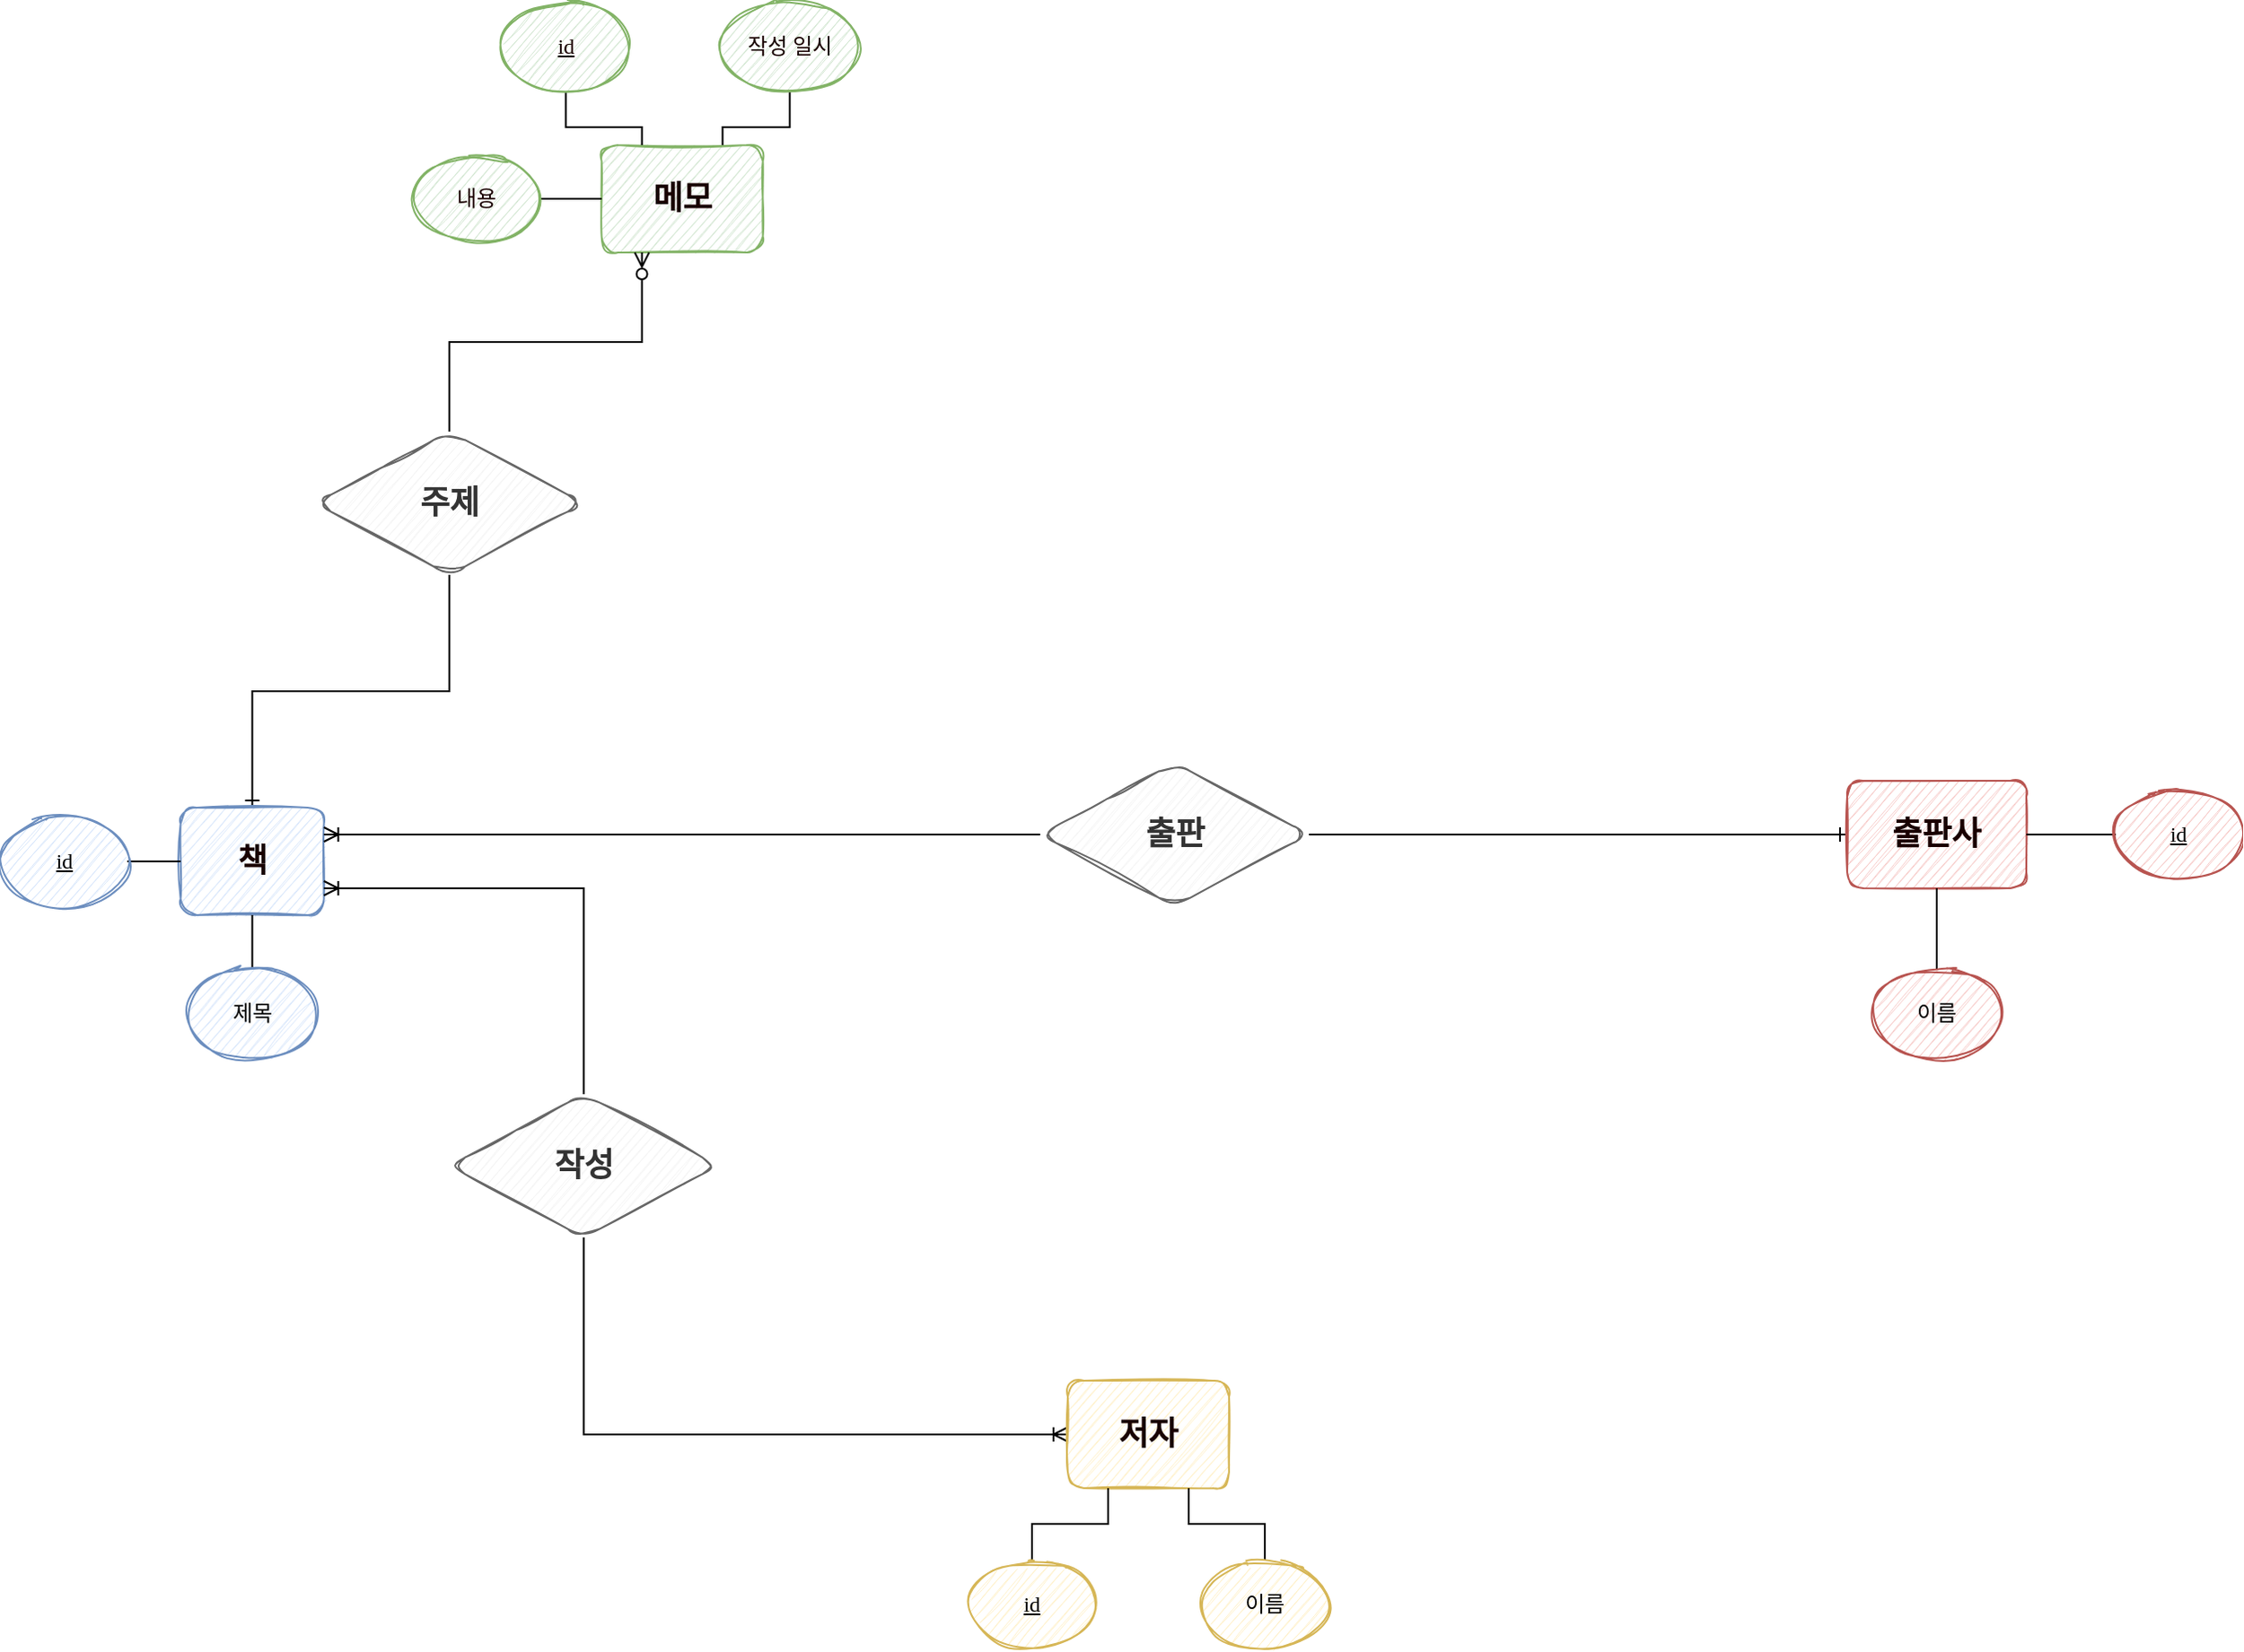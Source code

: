 <mxfile version="16.1.2" type="device" pages="2"><diagram id="Rbe-WlhnH_UiafIgN6p0" name="erd"><mxGraphModel dx="2595" dy="1463" grid="1" gridSize="10" guides="1" tooltips="1" connect="1" arrows="1" fold="1" page="1" pageScale="1" pageWidth="1600" pageHeight="1200" math="0" shadow="0"><root><mxCell id="0"/><mxCell id="1" parent="0"/><mxCell id="5MYFSi-ckv9rWT5B5L8X-1" value="&lt;h2&gt;&lt;font color=&quot;#190000&quot;&gt;메모&lt;/font&gt;&lt;/h2&gt;" style="rounded=1;whiteSpace=wrap;html=1;sketch=1;fillColor=#d5e8d4;strokeColor=#82b366;fontFamily=Gowun Dodum;" parent="1" vertex="1"><mxGeometry x="494.8" y="220" width="90" height="60" as="geometry"/></mxCell><mxCell id="5MYFSi-ckv9rWT5B5L8X-9" style="edgeStyle=orthogonalEdgeStyle;rounded=0;orthogonalLoop=1;jettySize=auto;html=1;entryX=0.75;entryY=0;entryDx=0;entryDy=0;labelBorderColor=none;fontFamily=Gowun Dodum;fontColor=#190000;endArrow=none;endFill=0;endSize=5;strokeColor=default;strokeWidth=1;" parent="1" source="5MYFSi-ckv9rWT5B5L8X-4" target="5MYFSi-ckv9rWT5B5L8X-1" edge="1"><mxGeometry relative="1" as="geometry"/></mxCell><mxCell id="5MYFSi-ckv9rWT5B5L8X-4" value="&lt;p&gt;작성 일시&lt;/p&gt;" style="ellipse;whiteSpace=wrap;html=1;sketch=1;fontFamily=Gowun Dodum;fillColor=#d5e8d4;strokeColor=#82b366;fontColor=#190000;fontStyle=0" parent="1" vertex="1"><mxGeometry x="559.8" y="140" width="80" height="50" as="geometry"/></mxCell><mxCell id="cUUDTgcYfoRjI9uJvXk3-10" style="edgeStyle=orthogonalEdgeStyle;rounded=0;orthogonalLoop=1;jettySize=auto;html=1;fontFamily=Gowun Dodum;startArrow=ERone;startFill=0;endArrow=none;endFill=0;" parent="1" source="5MYFSi-ckv9rWT5B5L8X-11" target="cUUDTgcYfoRjI9uJvXk3-9" edge="1"><mxGeometry relative="1" as="geometry"/></mxCell><mxCell id="5MYFSi-ckv9rWT5B5L8X-11" value="&lt;h2&gt;&lt;font color=&quot;#190000&quot;&gt;책&lt;/font&gt;&lt;/h2&gt;" style="rounded=1;whiteSpace=wrap;html=1;sketch=1;fillColor=#dae8fc;strokeColor=#6c8ebf;fontFamily=Gowun Dodum;" parent="1" vertex="1"><mxGeometry x="259.8" y="590" width="80" height="60" as="geometry"/></mxCell><mxCell id="5MYFSi-ckv9rWT5B5L8X-15" style="edgeStyle=orthogonalEdgeStyle;rounded=0;orthogonalLoop=1;jettySize=auto;html=1;entryX=0.5;entryY=1;entryDx=0;entryDy=0;labelBorderColor=none;fontFamily=Gowun Dodum;fontColor=#190000;endArrow=none;endFill=0;endSize=5;strokeColor=default;strokeWidth=1;" parent="1" source="5MYFSi-ckv9rWT5B5L8X-12" target="5MYFSi-ckv9rWT5B5L8X-11" edge="1"><mxGeometry relative="1" as="geometry"/></mxCell><mxCell id="5MYFSi-ckv9rWT5B5L8X-12" value="&lt;p&gt;제목&lt;/p&gt;" style="ellipse;whiteSpace=wrap;html=1;sketch=1;fontFamily=Gowun Dodum;fillColor=#dae8fc;strokeColor=#6c8ebf;" parent="1" vertex="1"><mxGeometry x="264.8" y="680" width="70" height="50" as="geometry"/></mxCell><mxCell id="cUUDTgcYfoRjI9uJvXk3-2" style="rounded=0;orthogonalLoop=1;jettySize=auto;html=1;fontFamily=Gowun Dodum;endArrow=none;endFill=0;startArrow=ERoneToMany;startFill=0;entryX=0.5;entryY=1;entryDx=0;entryDy=0;edgeStyle=orthogonalEdgeStyle;" parent="1" source="5MYFSi-ckv9rWT5B5L8X-17" target="cUUDTgcYfoRjI9uJvXk3-1" edge="1"><mxGeometry relative="1" as="geometry"><mxPoint x="560" y="830" as="targetPoint"/></mxGeometry></mxCell><mxCell id="5MYFSi-ckv9rWT5B5L8X-17" value="&lt;h2&gt;&lt;font color=&quot;#190000&quot;&gt;저자&lt;/font&gt;&lt;/h2&gt;" style="rounded=1;whiteSpace=wrap;html=1;sketch=1;fontFamily=Gowun Dodum;fillColor=#fff2cc;strokeColor=#d6b656;" parent="1" vertex="1"><mxGeometry x="755.0" y="910" width="90" height="60" as="geometry"/></mxCell><mxCell id="5MYFSi-ckv9rWT5B5L8X-34" style="edgeStyle=orthogonalEdgeStyle;rounded=0;orthogonalLoop=1;jettySize=auto;html=1;entryX=0.75;entryY=1;entryDx=0;entryDy=0;labelBorderColor=none;fontFamily=Gowun Dodum;fontColor=#190000;endArrow=none;endFill=0;endSize=5;strokeColor=default;strokeWidth=1;" parent="1" source="5MYFSi-ckv9rWT5B5L8X-19" target="5MYFSi-ckv9rWT5B5L8X-17" edge="1"><mxGeometry relative="1" as="geometry"/></mxCell><mxCell id="5MYFSi-ckv9rWT5B5L8X-19" value="&lt;p&gt;이름&lt;/p&gt;" style="ellipse;whiteSpace=wrap;html=1;sketch=1;fontFamily=Gowun Dodum;fillColor=#fff2cc;strokeColor=#d6b656;" parent="1" vertex="1"><mxGeometry x="830.0" y="1010" width="70" height="50" as="geometry"/></mxCell><mxCell id="5MYFSi-ckv9rWT5B5L8X-23" style="edgeStyle=orthogonalEdgeStyle;rounded=0;orthogonalLoop=1;jettySize=auto;html=1;entryX=0.25;entryY=0;entryDx=0;entryDy=0;labelBorderColor=none;fontFamily=Gowun Dodum;fontColor=#190000;endArrow=none;endFill=0;endSize=5;strokeColor=default;strokeWidth=1;" parent="1" source="5MYFSi-ckv9rWT5B5L8X-22" target="5MYFSi-ckv9rWT5B5L8X-1" edge="1"><mxGeometry relative="1" as="geometry"/></mxCell><mxCell id="5MYFSi-ckv9rWT5B5L8X-22" value="&lt;p&gt;id&lt;/p&gt;" style="ellipse;whiteSpace=wrap;html=1;sketch=1;fontFamily=Gowun Dodum;fillColor=#d5e8d4;strokeColor=#82b366;fontColor=#190000;fontStyle=4" parent="1" vertex="1"><mxGeometry x="439.8" y="140" width="70" height="50" as="geometry"/></mxCell><mxCell id="5MYFSi-ckv9rWT5B5L8X-25" style="edgeStyle=orthogonalEdgeStyle;rounded=0;orthogonalLoop=1;jettySize=auto;html=1;entryX=0;entryY=0.5;entryDx=0;entryDy=0;labelBorderColor=none;fontFamily=Gowun Dodum;fontColor=#190000;endArrow=none;endFill=0;endSize=5;strokeColor=default;strokeWidth=1;" parent="1" source="5MYFSi-ckv9rWT5B5L8X-24" target="5MYFSi-ckv9rWT5B5L8X-11" edge="1"><mxGeometry relative="1" as="geometry"/></mxCell><mxCell id="5MYFSi-ckv9rWT5B5L8X-24" value="&lt;p&gt;id&lt;/p&gt;" style="ellipse;whiteSpace=wrap;html=1;sketch=1;fontFamily=Gowun Dodum;fillColor=#dae8fc;strokeColor=#6c8ebf;fontStyle=4" parent="1" vertex="1"><mxGeometry x="160" y="595" width="70" height="50" as="geometry"/></mxCell><mxCell id="5MYFSi-ckv9rWT5B5L8X-33" style="edgeStyle=orthogonalEdgeStyle;rounded=0;orthogonalLoop=1;jettySize=auto;html=1;entryX=0.25;entryY=1;entryDx=0;entryDy=0;labelBorderColor=none;fontFamily=Gowun Dodum;fontColor=#190000;endArrow=none;endFill=0;endSize=5;strokeColor=default;strokeWidth=1;" parent="1" source="5MYFSi-ckv9rWT5B5L8X-29" target="5MYFSi-ckv9rWT5B5L8X-17" edge="1"><mxGeometry relative="1" as="geometry"/></mxCell><mxCell id="5MYFSi-ckv9rWT5B5L8X-29" value="&lt;p&gt;id&lt;/p&gt;" style="ellipse;whiteSpace=wrap;html=1;sketch=1;fontFamily=Gowun Dodum;fillColor=#fff2cc;strokeColor=#d6b656;fontStyle=4" parent="1" vertex="1"><mxGeometry x="700.0" y="1010" width="70" height="50" as="geometry"/></mxCell><mxCell id="cUUDTgcYfoRjI9uJvXk3-7" style="edgeStyle=orthogonalEdgeStyle;rounded=0;orthogonalLoop=1;jettySize=auto;html=1;entryX=1;entryY=0.5;entryDx=0;entryDy=0;fontFamily=Gowun Dodum;startArrow=ERone;startFill=0;endArrow=none;endFill=0;" parent="1" source="5MYFSi-ckv9rWT5B5L8X-36" target="cUUDTgcYfoRjI9uJvXk3-5" edge="1"><mxGeometry relative="1" as="geometry"/></mxCell><mxCell id="5MYFSi-ckv9rWT5B5L8X-36" value="&lt;h2&gt;&lt;font color=&quot;#190000&quot;&gt;출판사&lt;/font&gt;&lt;/h2&gt;" style="rounded=1;whiteSpace=wrap;html=1;sketch=1;fontFamily=Gowun Dodum;fillColor=#f8cecc;strokeColor=#b85450;fillStyle=auto;" parent="1" vertex="1"><mxGeometry x="1190" y="575" width="100" height="60" as="geometry"/></mxCell><mxCell id="cUUDTgcYfoRjI9uJvXk3-4" style="edgeStyle=orthogonalEdgeStyle;rounded=0;orthogonalLoop=1;jettySize=auto;html=1;entryX=1;entryY=0.5;entryDx=0;entryDy=0;fontFamily=Gowun Dodum;startArrow=none;startFill=0;endArrow=none;endFill=0;" parent="1" source="5MYFSi-ckv9rWT5B5L8X-37" target="5MYFSi-ckv9rWT5B5L8X-36" edge="1"><mxGeometry relative="1" as="geometry"/></mxCell><mxCell id="5MYFSi-ckv9rWT5B5L8X-37" value="&lt;p&gt;id&lt;/p&gt;" style="ellipse;whiteSpace=wrap;html=1;sketch=1;fontFamily=Gowun Dodum;fillColor=#f8cecc;strokeColor=#b85450;fontStyle=4" parent="1" vertex="1"><mxGeometry x="1340" y="580" width="70" height="50" as="geometry"/></mxCell><mxCell id="5MYFSi-ckv9rWT5B5L8X-41" style="edgeStyle=orthogonalEdgeStyle;rounded=0;orthogonalLoop=1;jettySize=auto;html=1;entryX=0.5;entryY=1;entryDx=0;entryDy=0;labelBorderColor=none;fontFamily=Gowun Dodum;fontColor=#190000;endArrow=none;endFill=0;endSize=5;strokeColor=default;strokeWidth=1;" parent="1" source="5MYFSi-ckv9rWT5B5L8X-39" target="5MYFSi-ckv9rWT5B5L8X-36" edge="1"><mxGeometry relative="1" as="geometry"/></mxCell><mxCell id="5MYFSi-ckv9rWT5B5L8X-39" value="&lt;p&gt;이름&lt;/p&gt;" style="ellipse;whiteSpace=wrap;html=1;sketch=1;fontFamily=Gowun Dodum;fillColor=#f8cecc;strokeColor=#b85450;" parent="1" vertex="1"><mxGeometry x="1205" y="680" width="70" height="50" as="geometry"/></mxCell><mxCell id="cUUDTgcYfoRjI9uJvXk3-3" style="edgeStyle=orthogonalEdgeStyle;rounded=0;orthogonalLoop=1;jettySize=auto;html=1;entryX=1;entryY=0.75;entryDx=0;entryDy=0;fontFamily=Gowun Dodum;endArrow=ERoneToMany;endFill=0;exitX=0.5;exitY=0;exitDx=0;exitDy=0;" parent="1" source="cUUDTgcYfoRjI9uJvXk3-1" target="5MYFSi-ckv9rWT5B5L8X-11" edge="1"><mxGeometry relative="1" as="geometry"/></mxCell><mxCell id="cUUDTgcYfoRjI9uJvXk3-1" value="&lt;h2&gt;&lt;font face=&quot;Gowun Dodum&quot;&gt;작성&lt;/font&gt;&lt;/h2&gt;" style="rhombus;whiteSpace=wrap;html=1;fillColor=#f5f5f5;fontColor=#333333;strokeColor=#666666;sketch=1;rounded=1;" parent="1" vertex="1"><mxGeometry x="409.8" y="750" width="150" height="80" as="geometry"/></mxCell><mxCell id="cUUDTgcYfoRjI9uJvXk3-8" style="edgeStyle=orthogonalEdgeStyle;rounded=0;orthogonalLoop=1;jettySize=auto;html=1;entryX=1;entryY=0.25;entryDx=0;entryDy=0;fontFamily=Gowun Dodum;startArrow=none;startFill=0;endArrow=ERoneToMany;endFill=0;" parent="1" source="cUUDTgcYfoRjI9uJvXk3-5" target="5MYFSi-ckv9rWT5B5L8X-11" edge="1"><mxGeometry relative="1" as="geometry"/></mxCell><mxCell id="cUUDTgcYfoRjI9uJvXk3-5" value="&lt;h2&gt;&lt;font face=&quot;Gowun Dodum&quot;&gt;출판&lt;/font&gt;&lt;/h2&gt;" style="rhombus;whiteSpace=wrap;html=1;fillColor=#f5f5f5;fontColor=#333333;strokeColor=#666666;sketch=1;rounded=1;" parent="1" vertex="1"><mxGeometry x="739.6" y="565" width="150" height="80" as="geometry"/></mxCell><mxCell id="cUUDTgcYfoRjI9uJvXk3-11" style="edgeStyle=orthogonalEdgeStyle;rounded=0;orthogonalLoop=1;jettySize=auto;html=1;entryX=0.25;entryY=1;entryDx=0;entryDy=0;fontFamily=Gowun Dodum;startArrow=none;startFill=0;endArrow=ERzeroToMany;endFill=0;exitX=0.5;exitY=0;exitDx=0;exitDy=0;" parent="1" source="cUUDTgcYfoRjI9uJvXk3-9" target="5MYFSi-ckv9rWT5B5L8X-1" edge="1"><mxGeometry relative="1" as="geometry"/></mxCell><mxCell id="cUUDTgcYfoRjI9uJvXk3-9" value="&lt;h2&gt;&lt;font face=&quot;Gowun Dodum&quot;&gt;주제&lt;/font&gt;&lt;/h2&gt;" style="rhombus;whiteSpace=wrap;html=1;fillColor=#f5f5f5;fontColor=#333333;strokeColor=#666666;sketch=1;rounded=1;" parent="1" vertex="1"><mxGeometry x="334.8" y="380" width="150" height="80" as="geometry"/></mxCell><mxCell id="Qw0vVGD2-MIhUlcmztlL-2" style="edgeStyle=orthogonalEdgeStyle;rounded=0;orthogonalLoop=1;jettySize=auto;html=1;entryX=0;entryY=0.5;entryDx=0;entryDy=0;fontFamily=Gowun Dodum;fontColor=#666666;startArrow=none;startFill=0;endArrow=none;endFill=0;" parent="1" source="Qw0vVGD2-MIhUlcmztlL-1" target="5MYFSi-ckv9rWT5B5L8X-1" edge="1"><mxGeometry relative="1" as="geometry"/></mxCell><mxCell id="Qw0vVGD2-MIhUlcmztlL-1" value="&lt;p&gt;내용&lt;/p&gt;" style="ellipse;whiteSpace=wrap;html=1;sketch=1;fontFamily=Gowun Dodum;fillColor=#d5e8d4;strokeColor=#82b366;fontColor=#190000;" parent="1" vertex="1"><mxGeometry x="390.0" y="225" width="70" height="50" as="geometry"/></mxCell></root></mxGraphModel></diagram><diagram id="I_lgyH5kL4ETYibDM0IH" name="erd - table"><mxGraphModel dx="830" dy="468" grid="1" gridSize="10" guides="1" tooltips="1" connect="1" arrows="1" fold="1" page="1" pageScale="1" pageWidth="1600" pageHeight="1200" math="0" shadow="0"><root><mxCell id="8mhB4CC7a2NOojB5Oe4y-0"/><mxCell id="8mhB4CC7a2NOojB5Oe4y-1" parent="8mhB4CC7a2NOojB5Oe4y-0"/><mxCell id="CQqJSB-UjQ02J_EtT7jQ-0" value="memo" style="shape=table;startSize=30;container=1;collapsible=1;childLayout=tableLayout;fixedRows=1;rowLines=0;fontStyle=1;align=center;resizeLast=1;rounded=1;sketch=1;fontFamily=Gowun Dodum;fillColor=#d5e8d4;strokeColor=#82b366;columnLines=0;" parent="8mhB4CC7a2NOojB5Oe4y-1" vertex="1"><mxGeometry x="370" y="150" width="280" height="160" as="geometry"><mxRectangle x="230" y="190" width="60" height="30" as="alternateBounds"/></mxGeometry></mxCell><mxCell id="CQqJSB-UjQ02J_EtT7jQ-1" value="" style="shape=partialRectangle;collapsible=0;dropTarget=0;pointerEvents=0;fillColor=none;top=0;left=0;bottom=1;right=0;points=[[0,0.5],[1,0.5]];portConstraint=eastwest;rounded=1;sketch=1;fontFamily=Gowun Dodum;strokeColor=#82B366;" parent="CQqJSB-UjQ02J_EtT7jQ-0" vertex="1"><mxGeometry y="30" width="280" height="30" as="geometry"/></mxCell><mxCell id="CQqJSB-UjQ02J_EtT7jQ-2" value="PK" style="shape=partialRectangle;connectable=0;fillColor=none;top=0;left=0;bottom=0;right=1;fontStyle=1;overflow=hidden;rounded=1;sketch=1;fontFamily=Gowun Dodum;strokeColor=#82B366;" parent="CQqJSB-UjQ02J_EtT7jQ-1" vertex="1"><mxGeometry width="30" height="30" as="geometry"><mxRectangle width="30" height="30" as="alternateBounds"/></mxGeometry></mxCell><mxCell id="CQqJSB-UjQ02J_EtT7jQ-3" value="id" style="shape=partialRectangle;connectable=0;fillColor=none;top=0;left=0;bottom=0;right=0;align=left;spacingLeft=6;fontStyle=5;overflow=hidden;rounded=1;sketch=1;fontFamily=Gowun Dodum;strokeWidth=1;" parent="CQqJSB-UjQ02J_EtT7jQ-1" vertex="1"><mxGeometry x="30" width="70" height="30" as="geometry"><mxRectangle width="70" height="30" as="alternateBounds"/></mxGeometry></mxCell><mxCell id="muBbmmlKomqykT_STGv3-0" value="INT" style="shape=partialRectangle;connectable=0;fillColor=none;top=0;left=0;bottom=0;right=0;align=right;spacingLeft=6;fontStyle=0;overflow=hidden;rounded=1;sketch=1;fontFamily=Gowun Dodum;fontColor=#666666;spacingRight=6;" parent="CQqJSB-UjQ02J_EtT7jQ-1" vertex="1"><mxGeometry x="100" width="100" height="30" as="geometry"><mxRectangle width="100" height="30" as="alternateBounds"/></mxGeometry></mxCell><mxCell id="-fJW_c_CP20nM0_rmdPF-0" value="NOT NULL" style="shape=partialRectangle;connectable=0;fillColor=none;top=0;left=0;bottom=0;right=0;align=right;spacingLeft=0;fontStyle=0;overflow=hidden;rounded=1;sketch=1;fontFamily=Gowun Dodum;fontColor=#666666;spacingRight=6;" parent="CQqJSB-UjQ02J_EtT7jQ-1" vertex="1"><mxGeometry x="200" width="80" height="30" as="geometry"><mxRectangle width="80" height="30" as="alternateBounds"/></mxGeometry></mxCell><mxCell id="TObBLc3cJxfKfG2cBvuF-0" style="shape=partialRectangle;collapsible=0;dropTarget=0;pointerEvents=0;fillColor=none;top=0;left=0;bottom=1;right=0;points=[[0,0.5],[1,0.5]];portConstraint=eastwest;rounded=1;sketch=1;fontFamily=Gowun Dodum;strokeColor=#82B366;" parent="CQqJSB-UjQ02J_EtT7jQ-0" vertex="1"><mxGeometry y="60" width="280" height="30" as="geometry"/></mxCell><mxCell id="TObBLc3cJxfKfG2cBvuF-1" value="FK" style="shape=partialRectangle;connectable=0;fillColor=none;top=0;left=0;bottom=0;right=1;fontStyle=1;overflow=hidden;rounded=1;sketch=1;fontFamily=Gowun Dodum;strokeColor=#82B366;" parent="TObBLc3cJxfKfG2cBvuF-0" vertex="1"><mxGeometry width="30" height="30" as="geometry"><mxRectangle width="30" height="30" as="alternateBounds"/></mxGeometry></mxCell><mxCell id="TObBLc3cJxfKfG2cBvuF-2" value="book_id" style="shape=partialRectangle;connectable=0;fillColor=none;top=0;left=0;bottom=0;right=0;align=left;spacingLeft=6;fontStyle=1;overflow=hidden;rounded=1;sketch=1;fontFamily=Gowun Dodum;strokeWidth=1;" parent="TObBLc3cJxfKfG2cBvuF-0" vertex="1"><mxGeometry x="30" width="70" height="30" as="geometry"><mxRectangle width="70" height="30" as="alternateBounds"/></mxGeometry></mxCell><mxCell id="TObBLc3cJxfKfG2cBvuF-3" value="INT" style="shape=partialRectangle;connectable=0;fillColor=none;top=0;left=0;bottom=0;right=0;align=right;spacingLeft=6;fontStyle=0;overflow=hidden;rounded=1;sketch=1;fontFamily=Gowun Dodum;fontColor=#666666;spacingRight=6;" parent="TObBLc3cJxfKfG2cBvuF-0" vertex="1"><mxGeometry x="100" width="100" height="30" as="geometry"><mxRectangle width="100" height="30" as="alternateBounds"/></mxGeometry></mxCell><mxCell id="TObBLc3cJxfKfG2cBvuF-4" value="NOT NULL" style="shape=partialRectangle;connectable=0;fillColor=none;top=0;left=0;bottom=0;right=0;align=right;spacingLeft=0;fontStyle=0;overflow=hidden;rounded=1;sketch=1;fontFamily=Gowun Dodum;fontColor=#666666;spacingRight=6;" parent="TObBLc3cJxfKfG2cBvuF-0" vertex="1"><mxGeometry x="200" width="80" height="30" as="geometry"><mxRectangle width="80" height="30" as="alternateBounds"/></mxGeometry></mxCell><mxCell id="CQqJSB-UjQ02J_EtT7jQ-7" value="" style="shape=partialRectangle;collapsible=0;dropTarget=0;pointerEvents=0;fillColor=none;top=0;left=0;bottom=1;right=0;points=[[0,0.5],[1,0.5]];portConstraint=eastwest;rounded=1;sketch=1;fontFamily=Gowun Dodum;strokeColor=#D5E8D4;" parent="CQqJSB-UjQ02J_EtT7jQ-0" vertex="1"><mxGeometry y="90" width="280" height="30" as="geometry"/></mxCell><mxCell id="CQqJSB-UjQ02J_EtT7jQ-8" value="" style="shape=partialRectangle;connectable=0;fillColor=none;top=0;left=0;bottom=0;right=1;editable=1;overflow=hidden;rounded=1;sketch=1;fontFamily=Gowun Dodum;strokeColor=#82B366;" parent="CQqJSB-UjQ02J_EtT7jQ-7" vertex="1"><mxGeometry width="30" height="30" as="geometry"><mxRectangle width="30" height="30" as="alternateBounds"/></mxGeometry></mxCell><mxCell id="CQqJSB-UjQ02J_EtT7jQ-9" value="content" style="shape=partialRectangle;connectable=0;fillColor=none;top=0;left=0;bottom=0;right=0;align=left;spacingLeft=6;overflow=hidden;rounded=1;sketch=1;fontFamily=Gowun Dodum;" parent="CQqJSB-UjQ02J_EtT7jQ-7" vertex="1"><mxGeometry x="30" width="70" height="30" as="geometry"><mxRectangle width="70" height="30" as="alternateBounds"/></mxGeometry></mxCell><mxCell id="muBbmmlKomqykT_STGv3-2" value="TEXT" style="shape=partialRectangle;connectable=0;fillColor=none;top=0;left=0;bottom=0;right=0;align=right;spacingLeft=6;overflow=hidden;rounded=1;sketch=1;fontFamily=Gowun Dodum;spacingRight=6;fontColor=#666666;" parent="CQqJSB-UjQ02J_EtT7jQ-7" vertex="1"><mxGeometry x="100" width="100" height="30" as="geometry"><mxRectangle width="100" height="30" as="alternateBounds"/></mxGeometry></mxCell><mxCell id="-fJW_c_CP20nM0_rmdPF-1" value="NOT NULL" style="shape=partialRectangle;connectable=0;fillColor=none;top=0;left=0;bottom=0;right=0;align=right;spacingLeft=0;overflow=hidden;rounded=1;sketch=1;fontFamily=Gowun Dodum;spacingRight=6;fontColor=#666666;" parent="CQqJSB-UjQ02J_EtT7jQ-7" vertex="1"><mxGeometry x="200" width="80" height="30" as="geometry"><mxRectangle width="80" height="30" as="alternateBounds"/></mxGeometry></mxCell><mxCell id="CQqJSB-UjQ02J_EtT7jQ-10" value="" style="shape=partialRectangle;collapsible=0;dropTarget=0;pointerEvents=0;fillColor=none;top=0;left=0;bottom=0;right=0;points=[[0,0.5],[1,0.5]];portConstraint=eastwest;rounded=1;sketch=1;fontFamily=Gowun Dodum;" parent="CQqJSB-UjQ02J_EtT7jQ-0" vertex="1"><mxGeometry y="120" width="280" height="30" as="geometry"/></mxCell><mxCell id="CQqJSB-UjQ02J_EtT7jQ-11" value="" style="shape=partialRectangle;connectable=0;fillColor=none;top=0;left=0;bottom=0;right=1;editable=1;overflow=hidden;rounded=1;sketch=1;fontFamily=Gowun Dodum;strokeColor=#82B366;" parent="CQqJSB-UjQ02J_EtT7jQ-10" vertex="1"><mxGeometry width="30" height="30" as="geometry"><mxRectangle width="30" height="30" as="alternateBounds"/></mxGeometry></mxCell><mxCell id="CQqJSB-UjQ02J_EtT7jQ-12" value="created" style="shape=partialRectangle;connectable=0;fillColor=none;top=0;left=0;bottom=0;right=0;align=left;spacingLeft=6;overflow=hidden;rounded=1;sketch=1;fontFamily=Gowun Dodum;" parent="CQqJSB-UjQ02J_EtT7jQ-10" vertex="1"><mxGeometry x="30" width="70" height="30" as="geometry"><mxRectangle width="70" height="30" as="alternateBounds"/></mxGeometry></mxCell><mxCell id="muBbmmlKomqykT_STGv3-3" value="DATE" style="shape=partialRectangle;connectable=0;fillColor=none;top=0;left=0;bottom=0;right=0;align=right;spacingLeft=6;overflow=hidden;rounded=1;sketch=1;fontFamily=Gowun Dodum;spacingRight=6;fontColor=#666666;" parent="CQqJSB-UjQ02J_EtT7jQ-10" vertex="1"><mxGeometry x="100" width="100" height="30" as="geometry"><mxRectangle width="100" height="30" as="alternateBounds"/></mxGeometry></mxCell><mxCell id="-fJW_c_CP20nM0_rmdPF-2" value="NOT NULL" style="shape=partialRectangle;connectable=0;fillColor=none;top=0;left=0;bottom=0;right=0;align=right;spacingLeft=0;overflow=hidden;rounded=1;sketch=1;fontFamily=Gowun Dodum;spacingRight=6;fontColor=#666666;" parent="CQqJSB-UjQ02J_EtT7jQ-10" vertex="1"><mxGeometry x="200" width="80" height="30" as="geometry"><mxRectangle width="80" height="30" as="alternateBounds"/></mxGeometry></mxCell><mxCell id="UpUfiVouKbpFiAI-4Wwm-0" style="edgeStyle=orthogonalEdgeStyle;rounded=0;orthogonalLoop=1;jettySize=auto;html=1;entryX=0;entryY=0.5;entryDx=0;entryDy=0;fontFamily=Gowun Dodum;fontColor=default;startArrow=ERoneToMany;startFill=0;endArrow=none;endFill=0;" parent="8mhB4CC7a2NOojB5Oe4y-1" source="eg8rzv3iizIYEk8JKkEg-0" target="O1nd_9Wz2KmXARbkt3ik-1" edge="1"><mxGeometry relative="1" as="geometry"/></mxCell><mxCell id="eg8rzv3iizIYEk8JKkEg-0" value="book" style="shape=table;startSize=30;container=1;collapsible=1;childLayout=tableLayout;fixedRows=1;rowLines=0;fontStyle=1;align=center;resizeLast=1;rounded=1;sketch=1;fontFamily=Gowun Dodum;fillColor=#dae8fc;strokeColor=#6c8ebf;columnLines=0;" parent="8mhB4CC7a2NOojB5Oe4y-1" vertex="1"><mxGeometry x="110" y="600" width="300" height="130" as="geometry"><mxRectangle x="230" y="190" width="60" height="30" as="alternateBounds"/></mxGeometry></mxCell><mxCell id="eg8rzv3iizIYEk8JKkEg-1" value="" style="shape=partialRectangle;collapsible=0;dropTarget=0;pointerEvents=0;fillColor=none;top=0;left=0;bottom=1;right=0;points=[[0,0.5],[1,0.5]];portConstraint=eastwest;rounded=1;sketch=1;fontFamily=Gowun Dodum;strokeColor=#6C8EBF;" parent="eg8rzv3iizIYEk8JKkEg-0" vertex="1"><mxGeometry y="30" width="300" height="30" as="geometry"/></mxCell><mxCell id="eg8rzv3iizIYEk8JKkEg-2" value="PK" style="shape=partialRectangle;connectable=0;fillColor=none;top=0;left=0;bottom=0;right=1;fontStyle=1;overflow=hidden;rounded=1;sketch=1;fontFamily=Gowun Dodum;strokeColor=#6C8EBF;" parent="eg8rzv3iizIYEk8JKkEg-1" vertex="1"><mxGeometry width="30" height="30" as="geometry"><mxRectangle width="30" height="30" as="alternateBounds"/></mxGeometry></mxCell><mxCell id="eg8rzv3iizIYEk8JKkEg-3" value="id" style="shape=partialRectangle;connectable=0;fillColor=none;top=0;left=0;bottom=0;right=0;align=left;spacingLeft=6;fontStyle=5;overflow=hidden;rounded=1;sketch=1;fontFamily=Gowun Dodum;strokeWidth=1;" parent="eg8rzv3iizIYEk8JKkEg-1" vertex="1"><mxGeometry x="30" width="90" height="30" as="geometry"><mxRectangle width="90" height="30" as="alternateBounds"/></mxGeometry></mxCell><mxCell id="eg8rzv3iizIYEk8JKkEg-4" value="INT" style="shape=partialRectangle;connectable=0;fillColor=none;top=0;left=0;bottom=0;right=0;align=right;spacingLeft=6;fontStyle=0;overflow=hidden;rounded=1;sketch=1;fontFamily=Gowun Dodum;fontColor=#666666;spacingRight=6;" parent="eg8rzv3iizIYEk8JKkEg-1" vertex="1"><mxGeometry x="120" width="100" height="30" as="geometry"><mxRectangle width="100" height="30" as="alternateBounds"/></mxGeometry></mxCell><mxCell id="eg8rzv3iizIYEk8JKkEg-5" value="NOT NULL" style="shape=partialRectangle;connectable=0;fillColor=none;top=0;left=0;bottom=0;right=0;align=right;spacingLeft=0;fontStyle=0;overflow=hidden;rounded=1;sketch=1;fontFamily=Gowun Dodum;fontColor=#666666;spacingRight=6;" parent="eg8rzv3iizIYEk8JKkEg-1" vertex="1"><mxGeometry x="220" width="80" height="30" as="geometry"><mxRectangle width="80" height="30" as="alternateBounds"/></mxGeometry></mxCell><mxCell id="nhoBafWgH29d9XISsN8K-0" value="" style="shape=partialRectangle;collapsible=0;dropTarget=0;pointerEvents=0;fillColor=none;top=0;left=0;bottom=1;right=0;points=[[0,0.5],[1,0.5]];portConstraint=eastwest;rounded=1;sketch=1;fontFamily=Gowun Dodum;strokeColor=#6C8EBF;" parent="eg8rzv3iizIYEk8JKkEg-0" vertex="1"><mxGeometry y="60" width="300" height="30" as="geometry"/></mxCell><mxCell id="nhoBafWgH29d9XISsN8K-1" value="FK" style="shape=partialRectangle;connectable=0;fillColor=none;top=0;left=0;bottom=0;right=1;fontStyle=1;overflow=hidden;rounded=1;sketch=1;fontFamily=Gowun Dodum;strokeColor=#6C8EBF;" parent="nhoBafWgH29d9XISsN8K-0" vertex="1"><mxGeometry width="30" height="30" as="geometry"><mxRectangle width="30" height="30" as="alternateBounds"/></mxGeometry></mxCell><mxCell id="nhoBafWgH29d9XISsN8K-2" value="publihser_id" style="shape=partialRectangle;connectable=0;fillColor=none;top=0;left=0;bottom=0;right=0;align=left;spacingLeft=6;fontStyle=1;overflow=hidden;rounded=1;sketch=1;fontFamily=Gowun Dodum;strokeWidth=1;" parent="nhoBafWgH29d9XISsN8K-0" vertex="1"><mxGeometry x="30" width="90" height="30" as="geometry"><mxRectangle width="90" height="30" as="alternateBounds"/></mxGeometry></mxCell><mxCell id="nhoBafWgH29d9XISsN8K-3" value="INT" style="shape=partialRectangle;connectable=0;fillColor=none;top=0;left=0;bottom=0;right=0;align=right;spacingLeft=6;fontStyle=0;overflow=hidden;rounded=1;sketch=1;fontFamily=Gowun Dodum;fontColor=#666666;spacingRight=6;" parent="nhoBafWgH29d9XISsN8K-0" vertex="1"><mxGeometry x="120" width="100" height="30" as="geometry"><mxRectangle width="100" height="30" as="alternateBounds"/></mxGeometry></mxCell><mxCell id="nhoBafWgH29d9XISsN8K-4" value="NOT NULL" style="shape=partialRectangle;connectable=0;fillColor=none;top=0;left=0;bottom=0;right=0;align=right;spacingLeft=0;fontStyle=0;overflow=hidden;rounded=1;sketch=1;fontFamily=Gowun Dodum;fontColor=#666666;spacingRight=6;" parent="nhoBafWgH29d9XISsN8K-0" vertex="1"><mxGeometry x="220" width="80" height="30" as="geometry"><mxRectangle width="80" height="30" as="alternateBounds"/></mxGeometry></mxCell><mxCell id="eg8rzv3iizIYEk8JKkEg-6" value="" style="shape=partialRectangle;collapsible=0;dropTarget=0;pointerEvents=0;fillColor=none;top=0;left=0;bottom=0;right=0;points=[[0,0.5],[1,0.5]];portConstraint=eastwest;rounded=1;sketch=1;fontFamily=Gowun Dodum;strokeColor=#DAE8FC;" parent="eg8rzv3iizIYEk8JKkEg-0" vertex="1"><mxGeometry y="90" width="300" height="30" as="geometry"/></mxCell><mxCell id="eg8rzv3iizIYEk8JKkEg-7" value="" style="shape=partialRectangle;connectable=0;fillColor=none;top=0;left=0;bottom=0;right=1;editable=1;overflow=hidden;rounded=1;sketch=1;fontFamily=Gowun Dodum;strokeColor=#6C8EBF;" parent="eg8rzv3iizIYEk8JKkEg-6" vertex="1"><mxGeometry width="30" height="30" as="geometry"><mxRectangle width="30" height="30" as="alternateBounds"/></mxGeometry></mxCell><mxCell id="eg8rzv3iizIYEk8JKkEg-8" value="title" style="shape=partialRectangle;connectable=0;fillColor=none;top=0;left=0;bottom=0;right=0;align=left;spacingLeft=6;overflow=hidden;rounded=1;sketch=1;fontFamily=Gowun Dodum;" parent="eg8rzv3iizIYEk8JKkEg-6" vertex="1"><mxGeometry x="30" width="90" height="30" as="geometry"><mxRectangle width="90" height="30" as="alternateBounds"/></mxGeometry></mxCell><mxCell id="eg8rzv3iizIYEk8JKkEg-9" value="VARCHAR(200)" style="shape=partialRectangle;connectable=0;fillColor=none;top=0;left=0;bottom=0;right=0;align=right;spacingLeft=6;overflow=hidden;rounded=1;sketch=1;fontFamily=Gowun Dodum;spacingRight=6;fontColor=#666666;" parent="eg8rzv3iizIYEk8JKkEg-6" vertex="1"><mxGeometry x="120" width="100" height="30" as="geometry"><mxRectangle width="100" height="30" as="alternateBounds"/></mxGeometry></mxCell><mxCell id="eg8rzv3iizIYEk8JKkEg-10" value="NOT NULL" style="shape=partialRectangle;connectable=0;fillColor=none;top=0;left=0;bottom=0;right=0;align=right;spacingLeft=0;overflow=hidden;rounded=1;sketch=1;fontFamily=Gowun Dodum;spacingRight=6;fontColor=#666666;" parent="eg8rzv3iizIYEk8JKkEg-6" vertex="1"><mxGeometry x="220" width="80" height="30" as="geometry"><mxRectangle width="80" height="30" as="alternateBounds"/></mxGeometry></mxCell><mxCell id="TObBLc3cJxfKfG2cBvuF-6" style="edgeStyle=orthogonalEdgeStyle;rounded=0;orthogonalLoop=1;jettySize=auto;html=1;entryX=0;entryY=0.5;entryDx=0;entryDy=0;fontFamily=Gowun Dodum;fontColor=#666666;startArrow=ERone;startFill=0;endArrow=ERzeroToMany;endFill=0;" parent="8mhB4CC7a2NOojB5Oe4y-1" source="eg8rzv3iizIYEk8JKkEg-1" target="TObBLc3cJxfKfG2cBvuF-0" edge="1"><mxGeometry relative="1" as="geometry"><Array as="points"><mxPoint x="440" y="645"/><mxPoint x="440" y="465"/><mxPoint x="250" y="465"/><mxPoint x="250" y="225"/></Array></mxGeometry></mxCell><mxCell id="oN5eW2clOxiarozt8v_--0" value="author" style="shape=table;startSize=30;container=1;collapsible=1;childLayout=tableLayout;fixedRows=1;rowLines=0;fontStyle=1;align=center;resizeLast=1;rounded=1;sketch=1;fontFamily=Gowun Dodum;fillColor=#fff2cc;strokeColor=#d6b656;columnLines=0;" parent="8mhB4CC7a2NOojB5Oe4y-1" vertex="1"><mxGeometry x="660" y="950" width="280" height="100" as="geometry"><mxRectangle x="230" y="190" width="60" height="30" as="alternateBounds"/></mxGeometry></mxCell><mxCell id="oN5eW2clOxiarozt8v_--1" value="" style="shape=partialRectangle;collapsible=0;dropTarget=0;pointerEvents=0;fillColor=none;top=0;left=0;bottom=1;right=0;points=[[0,0.5],[1,0.5]];portConstraint=eastwest;rounded=1;sketch=1;fontFamily=Gowun Dodum;strokeColor=#D6B656;" parent="oN5eW2clOxiarozt8v_--0" vertex="1"><mxGeometry y="30" width="280" height="30" as="geometry"/></mxCell><mxCell id="oN5eW2clOxiarozt8v_--2" value="PK" style="shape=partialRectangle;connectable=0;fillColor=none;top=0;left=0;bottom=0;right=1;fontStyle=1;overflow=hidden;rounded=1;sketch=1;fontFamily=Gowun Dodum;strokeColor=#D6B656;" parent="oN5eW2clOxiarozt8v_--1" vertex="1"><mxGeometry width="30" height="30" as="geometry"><mxRectangle width="30" height="30" as="alternateBounds"/></mxGeometry></mxCell><mxCell id="oN5eW2clOxiarozt8v_--3" value="id" style="shape=partialRectangle;connectable=0;fillColor=none;top=0;left=0;bottom=0;right=0;align=left;spacingLeft=6;fontStyle=5;overflow=hidden;rounded=1;sketch=1;fontFamily=Gowun Dodum;strokeWidth=1;" parent="oN5eW2clOxiarozt8v_--1" vertex="1"><mxGeometry x="30" width="50" height="30" as="geometry"><mxRectangle width="50" height="30" as="alternateBounds"/></mxGeometry></mxCell><mxCell id="oN5eW2clOxiarozt8v_--4" value="INT" style="shape=partialRectangle;connectable=0;fillColor=none;top=0;left=0;bottom=0;right=0;align=right;spacingLeft=6;fontStyle=0;overflow=hidden;rounded=1;sketch=1;fontFamily=Gowun Dodum;fontColor=#666666;spacingRight=6;" parent="oN5eW2clOxiarozt8v_--1" vertex="1"><mxGeometry x="80" width="130" height="30" as="geometry"><mxRectangle width="130" height="30" as="alternateBounds"/></mxGeometry></mxCell><mxCell id="oN5eW2clOxiarozt8v_--5" value="NOT NULL" style="shape=partialRectangle;connectable=0;fillColor=none;top=0;left=0;bottom=0;right=0;align=right;spacingLeft=0;fontStyle=0;overflow=hidden;rounded=1;sketch=1;fontFamily=Gowun Dodum;fontColor=#666666;spacingRight=6;" parent="oN5eW2clOxiarozt8v_--1" vertex="1"><mxGeometry x="210" width="70" height="30" as="geometry"><mxRectangle width="70" height="30" as="alternateBounds"/></mxGeometry></mxCell><mxCell id="oN5eW2clOxiarozt8v_--6" value="" style="shape=partialRectangle;collapsible=0;dropTarget=0;pointerEvents=0;fillColor=none;top=0;left=0;bottom=0;right=0;points=[[0,0.5],[1,0.5]];portConstraint=eastwest;rounded=1;sketch=1;fontFamily=Gowun Dodum;strokeColor=#FFF2CC;" parent="oN5eW2clOxiarozt8v_--0" vertex="1"><mxGeometry y="60" width="280" height="30" as="geometry"/></mxCell><mxCell id="oN5eW2clOxiarozt8v_--7" value="" style="shape=partialRectangle;connectable=0;fillColor=none;top=0;left=0;bottom=0;right=1;editable=1;overflow=hidden;rounded=1;sketch=1;fontFamily=Gowun Dodum;strokeColor=#D6B656;" parent="oN5eW2clOxiarozt8v_--6" vertex="1"><mxGeometry width="30" height="30" as="geometry"><mxRectangle width="30" height="30" as="alternateBounds"/></mxGeometry></mxCell><mxCell id="oN5eW2clOxiarozt8v_--8" value="name" style="shape=partialRectangle;connectable=0;fillColor=none;top=0;left=0;bottom=0;right=0;align=left;spacingLeft=6;overflow=hidden;rounded=1;sketch=1;fontFamily=Gowun Dodum;" parent="oN5eW2clOxiarozt8v_--6" vertex="1"><mxGeometry x="30" width="50" height="30" as="geometry"><mxRectangle width="50" height="30" as="alternateBounds"/></mxGeometry></mxCell><mxCell id="oN5eW2clOxiarozt8v_--9" value="VARCHAR(100)" style="shape=partialRectangle;connectable=0;fillColor=none;top=0;left=0;bottom=0;right=0;align=right;spacingLeft=6;overflow=hidden;rounded=1;sketch=1;fontFamily=Gowun Dodum;spacingRight=6;fontColor=#666666;" parent="oN5eW2clOxiarozt8v_--6" vertex="1"><mxGeometry x="80" width="130" height="30" as="geometry"><mxRectangle width="130" height="30" as="alternateBounds"/></mxGeometry></mxCell><mxCell id="oN5eW2clOxiarozt8v_--10" value="NOT NULL" style="shape=partialRectangle;connectable=0;fillColor=none;top=0;left=0;bottom=0;right=0;align=right;spacingLeft=0;overflow=hidden;rounded=1;sketch=1;fontFamily=Gowun Dodum;spacingRight=6;fontColor=#666666;" parent="oN5eW2clOxiarozt8v_--6" vertex="1"><mxGeometry x="210" width="70" height="30" as="geometry"><mxRectangle width="70" height="30" as="alternateBounds"/></mxGeometry></mxCell><mxCell id="O1nd_9Wz2KmXARbkt3ik-0" value="book_author" style="shape=table;startSize=30;container=1;collapsible=1;childLayout=tableLayout;fixedRows=1;rowLines=0;fontStyle=1;align=center;resizeLast=1;rounded=1;sketch=1;fontFamily=Gowun Dodum;fillColor=#f5f5f5;strokeColor=#666666;columnLines=0;fontColor=#333333;" parent="8mhB4CC7a2NOojB5Oe4y-1" vertex="1"><mxGeometry x="440" y="770" width="220" height="100" as="geometry"><mxRectangle x="230" y="190" width="60" height="30" as="alternateBounds"/></mxGeometry></mxCell><mxCell id="O1nd_9Wz2KmXARbkt3ik-1" value="" style="shape=partialRectangle;collapsible=0;dropTarget=0;pointerEvents=0;fillColor=none;top=0;left=0;bottom=1;right=0;points=[[0,0.5],[1,0.5]];portConstraint=eastwest;rounded=1;sketch=1;fontFamily=Gowun Dodum;strokeColor=#666666;" parent="O1nd_9Wz2KmXARbkt3ik-0" vertex="1"><mxGeometry y="30" width="220" height="30" as="geometry"/></mxCell><mxCell id="O1nd_9Wz2KmXARbkt3ik-2" value="PK" style="shape=partialRectangle;connectable=0;fillColor=none;top=0;left=0;bottom=0;right=1;fontStyle=1;overflow=hidden;rounded=1;sketch=1;fontFamily=Gowun Dodum;strokeColor=#666666;" parent="O1nd_9Wz2KmXARbkt3ik-1" vertex="1"><mxGeometry width="30" height="30" as="geometry"><mxRectangle width="30" height="30" as="alternateBounds"/></mxGeometry></mxCell><mxCell id="O1nd_9Wz2KmXARbkt3ik-3" value="book_id" style="shape=partialRectangle;connectable=0;fillColor=none;top=0;left=0;bottom=0;right=0;align=left;spacingLeft=6;fontStyle=5;overflow=hidden;rounded=1;sketch=1;fontFamily=Gowun Dodum;strokeWidth=1;" parent="O1nd_9Wz2KmXARbkt3ik-1" vertex="1"><mxGeometry x="30" width="70" height="30" as="geometry"><mxRectangle width="70" height="30" as="alternateBounds"/></mxGeometry></mxCell><mxCell id="O1nd_9Wz2KmXARbkt3ik-4" value="INT" style="shape=partialRectangle;connectable=0;fillColor=none;top=0;left=0;bottom=0;right=0;align=right;spacingLeft=6;fontStyle=0;overflow=hidden;rounded=1;sketch=1;fontFamily=Gowun Dodum;fontColor=#666666;spacingRight=6;" parent="O1nd_9Wz2KmXARbkt3ik-1" vertex="1"><mxGeometry x="100" width="40" height="30" as="geometry"><mxRectangle width="40" height="30" as="alternateBounds"/></mxGeometry></mxCell><mxCell id="O1nd_9Wz2KmXARbkt3ik-5" value="NOT NULL" style="shape=partialRectangle;connectable=0;fillColor=none;top=0;left=0;bottom=0;right=0;align=right;spacingLeft=0;fontStyle=0;overflow=hidden;rounded=1;sketch=1;fontFamily=Gowun Dodum;fontColor=#666666;spacingRight=6;" parent="O1nd_9Wz2KmXARbkt3ik-1" vertex="1"><mxGeometry x="140" width="80" height="30" as="geometry"><mxRectangle width="80" height="30" as="alternateBounds"/></mxGeometry></mxCell><mxCell id="O1nd_9Wz2KmXARbkt3ik-6" value="" style="shape=partialRectangle;collapsible=0;dropTarget=0;pointerEvents=0;fillColor=none;top=0;left=0;bottom=0;right=0;points=[[0,0.5],[1,0.5]];portConstraint=eastwest;rounded=1;sketch=1;fontFamily=Gowun Dodum;strokeColor=#FFF2CC;" parent="O1nd_9Wz2KmXARbkt3ik-0" vertex="1"><mxGeometry y="60" width="220" height="30" as="geometry"/></mxCell><mxCell id="O1nd_9Wz2KmXARbkt3ik-7" value="PK" style="shape=partialRectangle;connectable=0;fillColor=none;top=0;left=0;bottom=0;right=1;editable=1;overflow=hidden;rounded=1;sketch=1;fontFamily=Gowun Dodum;strokeColor=#666666;fontStyle=1" parent="O1nd_9Wz2KmXARbkt3ik-6" vertex="1"><mxGeometry width="30" height="30" as="geometry"><mxRectangle width="30" height="30" as="alternateBounds"/></mxGeometry></mxCell><mxCell id="O1nd_9Wz2KmXARbkt3ik-8" value="author_id" style="shape=partialRectangle;connectable=0;fillColor=none;top=0;left=0;bottom=0;right=0;align=left;spacingLeft=6;overflow=hidden;rounded=1;sketch=1;fontFamily=Gowun Dodum;fontStyle=5" parent="O1nd_9Wz2KmXARbkt3ik-6" vertex="1"><mxGeometry x="30" width="70" height="30" as="geometry"><mxRectangle width="70" height="30" as="alternateBounds"/></mxGeometry></mxCell><mxCell id="O1nd_9Wz2KmXARbkt3ik-9" value="INT" style="shape=partialRectangle;connectable=0;fillColor=none;top=0;left=0;bottom=0;right=0;align=right;spacingLeft=6;overflow=hidden;rounded=1;sketch=1;fontFamily=Gowun Dodum;spacingRight=6;fontColor=#666666;" parent="O1nd_9Wz2KmXARbkt3ik-6" vertex="1"><mxGeometry x="100" width="40" height="30" as="geometry"><mxRectangle width="40" height="30" as="alternateBounds"/></mxGeometry></mxCell><mxCell id="O1nd_9Wz2KmXARbkt3ik-10" value="NOT NULL" style="shape=partialRectangle;connectable=0;fillColor=none;top=0;left=0;bottom=0;right=0;align=right;spacingLeft=0;overflow=hidden;rounded=1;sketch=1;fontFamily=Gowun Dodum;spacingRight=6;fontColor=#666666;" parent="O1nd_9Wz2KmXARbkt3ik-6" vertex="1"><mxGeometry x="140" width="80" height="30" as="geometry"><mxRectangle width="80" height="30" as="alternateBounds"/></mxGeometry></mxCell><mxCell id="UpUfiVouKbpFiAI-4Wwm-1" style="edgeStyle=orthogonalEdgeStyle;rounded=0;orthogonalLoop=1;jettySize=auto;html=1;exitX=1;exitY=0.5;exitDx=0;exitDy=0;fontFamily=Gowun Dodum;fontColor=default;startArrow=none;startFill=0;endArrow=ERoneToMany;endFill=0;entryX=0.5;entryY=0;entryDx=0;entryDy=0;" parent="8mhB4CC7a2NOojB5Oe4y-1" source="O1nd_9Wz2KmXARbkt3ik-6" target="oN5eW2clOxiarozt8v_--0" edge="1"><mxGeometry relative="1" as="geometry"><mxPoint x="800" y="940" as="targetPoint"/></mxGeometry></mxCell><mxCell id="L9vLaERwdbKqCeZq1BUB-0" value="publisher" style="shape=table;startSize=30;container=1;collapsible=1;childLayout=tableLayout;fixedRows=1;rowLines=0;fontStyle=1;align=center;resizeLast=1;rounded=1;sketch=1;fontFamily=Gowun Dodum;fillColor=#f8cecc;strokeColor=#b85450;columnLines=0;" parent="8mhB4CC7a2NOojB5Oe4y-1" vertex="1"><mxGeometry x="1210" y="600" width="280" height="100" as="geometry"><mxRectangle x="230" y="190" width="60" height="30" as="alternateBounds"/></mxGeometry></mxCell><mxCell id="L9vLaERwdbKqCeZq1BUB-1" value="" style="shape=partialRectangle;collapsible=0;dropTarget=0;pointerEvents=0;fillColor=none;top=0;left=0;bottom=1;right=0;points=[[0,0.5],[1,0.5]];portConstraint=eastwest;rounded=1;sketch=1;fontFamily=Gowun Dodum;strokeColor=#B85450;" parent="L9vLaERwdbKqCeZq1BUB-0" vertex="1"><mxGeometry y="30" width="280" height="30" as="geometry"/></mxCell><mxCell id="L9vLaERwdbKqCeZq1BUB-2" value="PK" style="shape=partialRectangle;connectable=0;fillColor=none;top=0;left=0;bottom=0;right=1;fontStyle=1;overflow=hidden;rounded=1;sketch=1;fontFamily=Gowun Dodum;strokeColor=#B85450;" parent="L9vLaERwdbKqCeZq1BUB-1" vertex="1"><mxGeometry width="30" height="30" as="geometry"><mxRectangle width="30" height="30" as="alternateBounds"/></mxGeometry></mxCell><mxCell id="L9vLaERwdbKqCeZq1BUB-3" value="id" style="shape=partialRectangle;connectable=0;fillColor=none;top=0;left=0;bottom=0;right=0;align=left;spacingLeft=6;fontStyle=5;overflow=hidden;rounded=1;sketch=1;fontFamily=Gowun Dodum;strokeWidth=1;" parent="L9vLaERwdbKqCeZq1BUB-1" vertex="1"><mxGeometry x="30" width="50" height="30" as="geometry"><mxRectangle width="50" height="30" as="alternateBounds"/></mxGeometry></mxCell><mxCell id="L9vLaERwdbKqCeZq1BUB-4" value="INT" style="shape=partialRectangle;connectable=0;fillColor=none;top=0;left=0;bottom=0;right=0;align=right;spacingLeft=6;fontStyle=0;overflow=hidden;rounded=1;sketch=1;fontFamily=Gowun Dodum;fontColor=#666666;spacingRight=6;" parent="L9vLaERwdbKqCeZq1BUB-1" vertex="1"><mxGeometry x="80" width="120" height="30" as="geometry"><mxRectangle width="120" height="30" as="alternateBounds"/></mxGeometry></mxCell><mxCell id="L9vLaERwdbKqCeZq1BUB-5" value="NOT NULL" style="shape=partialRectangle;connectable=0;fillColor=none;top=0;left=0;bottom=0;right=0;align=right;spacingLeft=0;fontStyle=0;overflow=hidden;rounded=1;sketch=1;fontFamily=Gowun Dodum;fontColor=#666666;spacingRight=6;" parent="L9vLaERwdbKqCeZq1BUB-1" vertex="1"><mxGeometry x="200" width="80" height="30" as="geometry"><mxRectangle width="80" height="30" as="alternateBounds"/></mxGeometry></mxCell><mxCell id="L9vLaERwdbKqCeZq1BUB-6" value="" style="shape=partialRectangle;collapsible=0;dropTarget=0;pointerEvents=0;fillColor=none;top=0;left=0;bottom=0;right=0;points=[[0,0.5],[1,0.5]];portConstraint=eastwest;rounded=1;sketch=1;fontFamily=Gowun Dodum;strokeColor=#FFF2CC;" parent="L9vLaERwdbKqCeZq1BUB-0" vertex="1"><mxGeometry y="60" width="280" height="30" as="geometry"/></mxCell><mxCell id="L9vLaERwdbKqCeZq1BUB-7" value="" style="shape=partialRectangle;connectable=0;fillColor=none;top=0;left=0;bottom=0;right=1;editable=1;overflow=hidden;rounded=1;sketch=1;fontFamily=Gowun Dodum;strokeColor=#B85450;" parent="L9vLaERwdbKqCeZq1BUB-6" vertex="1"><mxGeometry width="30" height="30" as="geometry"><mxRectangle width="30" height="30" as="alternateBounds"/></mxGeometry></mxCell><mxCell id="L9vLaERwdbKqCeZq1BUB-8" value="name" style="shape=partialRectangle;connectable=0;fillColor=none;top=0;left=0;bottom=0;right=0;align=left;spacingLeft=6;overflow=hidden;rounded=1;sketch=1;fontFamily=Gowun Dodum;" parent="L9vLaERwdbKqCeZq1BUB-6" vertex="1"><mxGeometry x="30" width="50" height="30" as="geometry"><mxRectangle width="50" height="30" as="alternateBounds"/></mxGeometry></mxCell><mxCell id="L9vLaERwdbKqCeZq1BUB-9" value="VARCHAR(100)" style="shape=partialRectangle;connectable=0;fillColor=none;top=0;left=0;bottom=0;right=0;align=right;spacingLeft=6;overflow=hidden;rounded=1;sketch=1;fontFamily=Gowun Dodum;spacingRight=6;fontColor=#666666;" parent="L9vLaERwdbKqCeZq1BUB-6" vertex="1"><mxGeometry x="80" width="120" height="30" as="geometry"><mxRectangle width="120" height="30" as="alternateBounds"/></mxGeometry></mxCell><mxCell id="L9vLaERwdbKqCeZq1BUB-10" value="NOT NULL" style="shape=partialRectangle;connectable=0;fillColor=none;top=0;left=0;bottom=0;right=0;align=right;spacingLeft=0;overflow=hidden;rounded=1;sketch=1;fontFamily=Gowun Dodum;spacingRight=6;fontColor=#666666;" parent="L9vLaERwdbKqCeZq1BUB-6" vertex="1"><mxGeometry x="200" width="80" height="30" as="geometry"><mxRectangle width="80" height="30" as="alternateBounds"/></mxGeometry></mxCell><mxCell id="nhoBafWgH29d9XISsN8K-5" style="edgeStyle=orthogonalEdgeStyle;rounded=0;orthogonalLoop=1;jettySize=auto;html=1;entryX=0;entryY=0.5;entryDx=0;entryDy=0;fontFamily=Gowun Dodum;fontColor=default;startArrow=ERoneToMany;startFill=0;endArrow=ERone;endFill=0;" parent="8mhB4CC7a2NOojB5Oe4y-1" source="nhoBafWgH29d9XISsN8K-0" target="L9vLaERwdbKqCeZq1BUB-1" edge="1"><mxGeometry relative="1" as="geometry"/></mxCell></root></mxGraphModel></diagram></mxfile>
